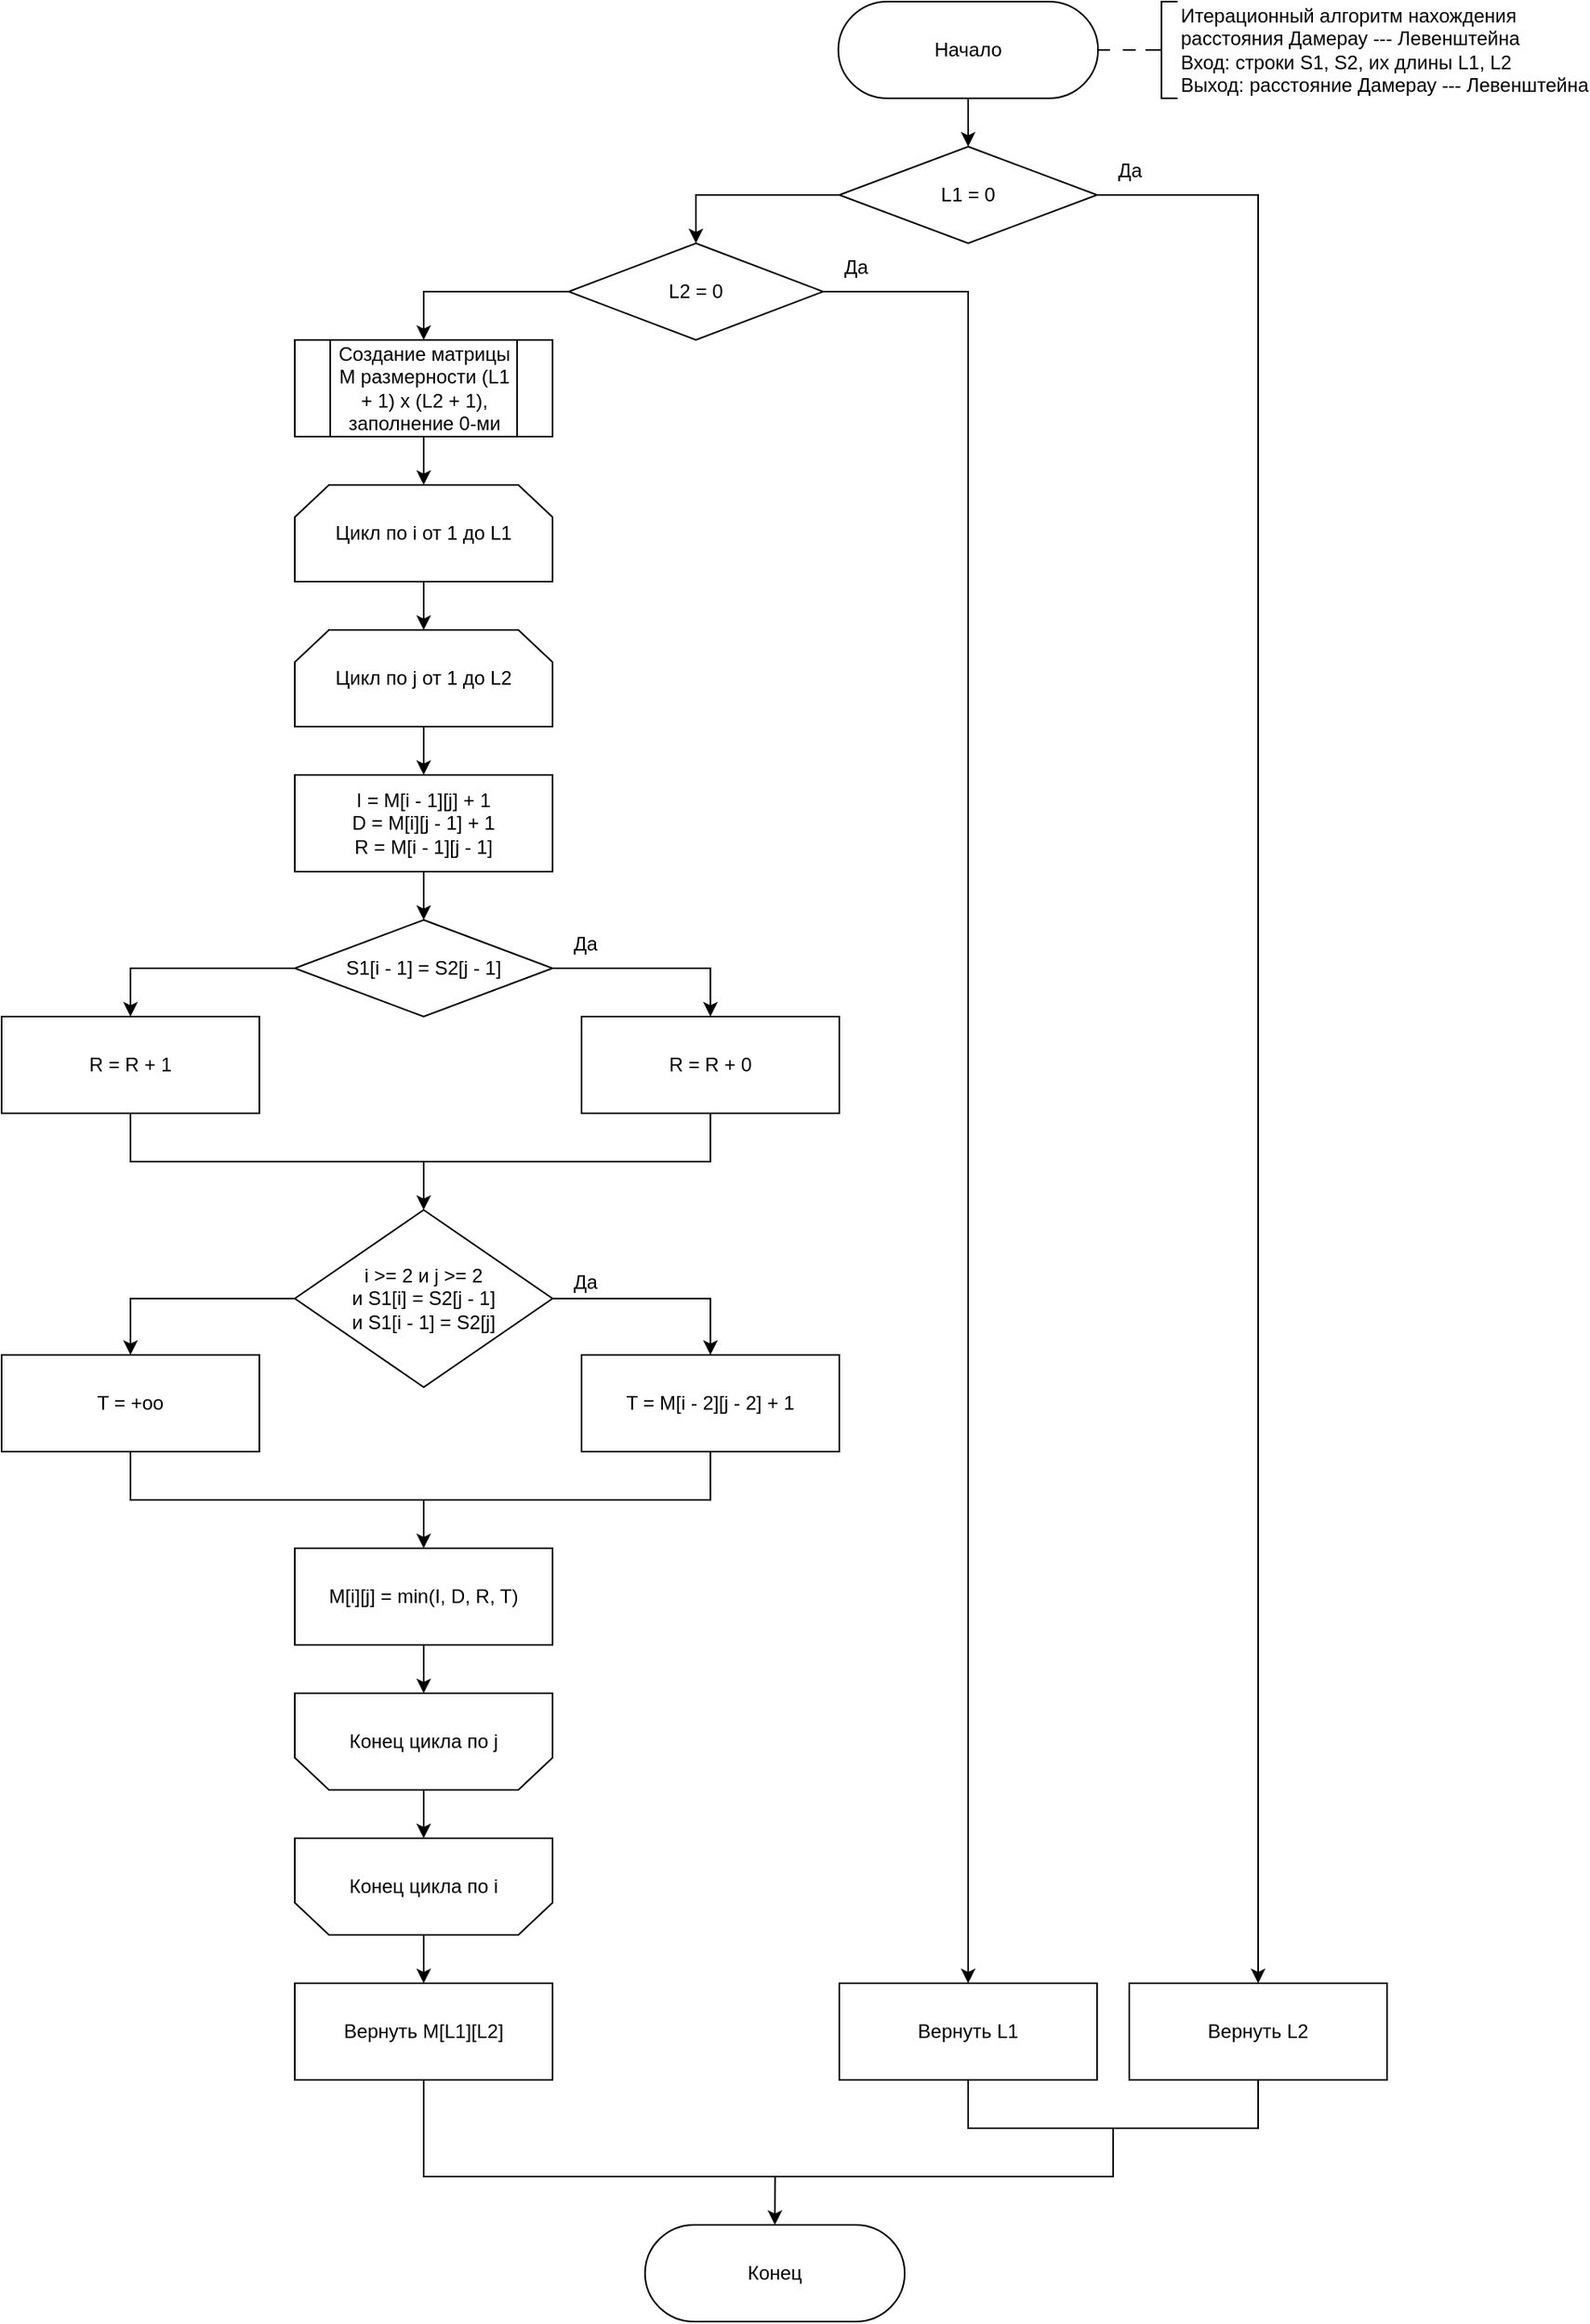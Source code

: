 <mxfile version="22.0.8" type="device">
  <diagram name="Page-1" id="McOyaflFIrJDnLQmRnze">
    <mxGraphModel dx="1698" dy="573" grid="1" gridSize="10" guides="1" tooltips="1" connect="1" arrows="1" fold="1" page="1" pageScale="1" pageWidth="1169" pageHeight="827" math="0" shadow="0">
      <root>
        <mxCell id="0" />
        <mxCell id="1" parent="0" />
        <mxCell id="lqg61-BfaeUqhFLoE9ZI-1" value="Начало" style="html=1;shape=stencil(xVVNb4MwDP01HJmAaFV7nFh37GWTdnapgaghQU7Wj3+/0IAGAzqayyQO+D3yXuzYJGCpLqHGIIkkVBiw1yBJPpAqLsEosoFlSgevIheeXbhZuxB0jZlx2AmIw16gY7QhdcQzP5hWgcsSiZuGZdsgerHfNA9LMyWlFeFK6gHT460YcGnXRhcnFj09O5trG7uotg4VGqQB+pPczgFB8ubtFC9zevdwGmbU+f7l9Pm4U+zntPWpXvzbLF5YwZ1HYhN2683CA/Oy69Qfz86rmCO7xdnN2LHUInMDyNI9ZMeC1Jc8TG6yhma4R0RHV+qEs+19L/1OQHDZE+j+OY8oAGX2hVoF1q6h6zC+hHDhOiRloKnCQF8AFRhanTAXUAwofUase3B79NPbXXlkHHko/GPGHiecCaXxzhhYfNRkN3SmM1maK8I7LZtzIdzVNDcNI4Eb6i7KG/AN);whiteSpace=wrap;" vertex="1" parent="1">
          <mxGeometry x="150" y="190" width="100" height="60" as="geometry" />
        </mxCell>
        <mxCell id="lqg61-BfaeUqhFLoE9ZI-2" style="edgeStyle=orthogonalEdgeStyle;rounded=0;orthogonalLoop=1;jettySize=auto;html=1;exitX=1;exitY=0.5;exitDx=0;exitDy=0;exitPerimeter=0;entryX=0.5;entryY=0;entryDx=0;entryDy=0;" edge="1" parent="1" source="lqg61-BfaeUqhFLoE9ZI-3" target="lqg61-BfaeUqhFLoE9ZI-9">
          <mxGeometry relative="1" as="geometry" />
        </mxCell>
        <mxCell id="lqg61-BfaeUqhFLoE9ZI-3" value="L1 = 0" style="html=1;shape=mxgraph.flowchart.decision;whiteSpace=wrap;" vertex="1" parent="1">
          <mxGeometry x="120" y="280" width="160" height="60" as="geometry" />
        </mxCell>
        <mxCell id="lqg61-BfaeUqhFLoE9ZI-4" style="edgeStyle=orthogonalEdgeStyle;rounded=0;orthogonalLoop=1;jettySize=auto;html=1;exitX=1;exitY=0.5;exitDx=0;exitDy=0;exitPerimeter=0;entryX=0.5;entryY=0;entryDx=0;entryDy=0;" edge="1" parent="1" source="lqg61-BfaeUqhFLoE9ZI-6" target="lqg61-BfaeUqhFLoE9ZI-11">
          <mxGeometry relative="1" as="geometry" />
        </mxCell>
        <mxCell id="lqg61-BfaeUqhFLoE9ZI-5" style="edgeStyle=orthogonalEdgeStyle;rounded=0;orthogonalLoop=1;jettySize=auto;html=1;exitX=0;exitY=0.5;exitDx=0;exitDy=0;exitPerimeter=0;entryX=0.5;entryY=0;entryDx=0;entryDy=0;" edge="1" parent="1" source="lqg61-BfaeUqhFLoE9ZI-6" target="lqg61-BfaeUqhFLoE9ZI-12">
          <mxGeometry relative="1" as="geometry" />
        </mxCell>
        <mxCell id="lqg61-BfaeUqhFLoE9ZI-6" value="L2 = 0" style="html=1;shape=mxgraph.flowchart.decision;whiteSpace=wrap;" vertex="1" parent="1">
          <mxGeometry x="-48" y="340" width="158" height="60" as="geometry" />
        </mxCell>
        <mxCell id="lqg61-BfaeUqhFLoE9ZI-7" style="edgeStyle=orthogonalEdgeStyle;rounded=0;orthogonalLoop=1;jettySize=auto;html=1;exitX=0;exitY=0.5;exitDx=0;exitDy=0;exitPerimeter=0;entryX=0.5;entryY=0;entryDx=0;entryDy=0;entryPerimeter=0;" edge="1" parent="1" source="lqg61-BfaeUqhFLoE9ZI-3" target="lqg61-BfaeUqhFLoE9ZI-6">
          <mxGeometry relative="1" as="geometry" />
        </mxCell>
        <mxCell id="lqg61-BfaeUqhFLoE9ZI-8" style="edgeStyle=orthogonalEdgeStyle;rounded=0;orthogonalLoop=1;jettySize=auto;html=1;exitX=0.5;exitY=1;exitDx=0;exitDy=0;exitPerimeter=0;entryX=0.5;entryY=0;entryDx=0;entryDy=0;entryPerimeter=0;" edge="1" parent="1" source="lqg61-BfaeUqhFLoE9ZI-1" target="lqg61-BfaeUqhFLoE9ZI-3">
          <mxGeometry relative="1" as="geometry" />
        </mxCell>
        <mxCell id="lqg61-BfaeUqhFLoE9ZI-9" value="Вернуть L2" style="rounded=1;whiteSpace=wrap;html=1;absoluteArcSize=1;arcSize=0;" vertex="1" parent="1">
          <mxGeometry x="300" y="1420" width="160" height="60" as="geometry" />
        </mxCell>
        <mxCell id="lqg61-BfaeUqhFLoE9ZI-10" style="edgeStyle=orthogonalEdgeStyle;rounded=0;orthogonalLoop=1;jettySize=auto;html=1;exitX=0.5;exitY=1;exitDx=0;exitDy=0;entryX=0.5;entryY=1;entryDx=0;entryDy=0;endArrow=none;endFill=0;" edge="1" parent="1" source="lqg61-BfaeUqhFLoE9ZI-11" target="lqg61-BfaeUqhFLoE9ZI-9">
          <mxGeometry relative="1" as="geometry">
            <Array as="points">
              <mxPoint x="200" y="1510" />
              <mxPoint x="380" y="1510" />
            </Array>
          </mxGeometry>
        </mxCell>
        <mxCell id="lqg61-BfaeUqhFLoE9ZI-11" value="Вернуть L1" style="rounded=1;whiteSpace=wrap;html=1;absoluteArcSize=1;arcSize=0;" vertex="1" parent="1">
          <mxGeometry x="120" y="1420" width="160" height="60" as="geometry" />
        </mxCell>
        <mxCell id="lqg61-BfaeUqhFLoE9ZI-12" value="Создание матрицы M размерности (L1 + 1) x (L2 + 1), заполнение 0-ми" style="html=1;shape=process;whiteSpace=wrap;rounded=1;size=0.14;arcSize=0;" vertex="1" parent="1">
          <mxGeometry x="-218" y="400" width="160" height="60" as="geometry" />
        </mxCell>
        <mxCell id="lqg61-BfaeUqhFLoE9ZI-13" value="Цикл по i от 1 до L1" style="html=1;shape=stencil(rZVNb4MwDIZ/Ta5VIFoFxynrTlUvPeycUndEhQQF1o9/vxQXjc+OWpU44NfwPtjYChOyTFUBLORG5cDEBwvDtbWFF9Y615UP/W2KiSXH8IxhHGGoygKSCrWTclrtMsBMWTl7hLPeV3cHbVJw6CpWjL/7Z26XkIk1xptoa8pOppX3Zkob/y6/oBlfvCHmeo8xKjwhhwpcR/0rb4MCCz/JpGAeaUsgdStquP+Rvp4nBTTSitK9PiuYCdsQ6uILHvZwcTSTtyXxYmp1pF42W0eoboInpFemFlDInUqO387+mP3oVxbqttyDRJPO7QlaQyfGNna8AY1Dpk3LIRrd+Wcceg18gcWSYMFf7EApg/I3ksyW8GBovT6YiFqdGCMhD9bBg/k66CzDc2RqdAcGtYrnWi38Ag==);whiteSpace=wrap;" vertex="1" parent="1">
          <mxGeometry x="-218" y="490" width="160" height="60" as="geometry" />
        </mxCell>
        <mxCell id="lqg61-BfaeUqhFLoE9ZI-14" style="edgeStyle=orthogonalEdgeStyle;rounded=0;orthogonalLoop=1;jettySize=auto;html=1;exitX=0.5;exitY=1;exitDx=0;exitDy=0;exitPerimeter=0;entryX=0.5;entryY=0;entryDx=0;entryDy=0;" edge="1" parent="1" source="lqg61-BfaeUqhFLoE9ZI-15" target="lqg61-BfaeUqhFLoE9ZI-16">
          <mxGeometry relative="1" as="geometry" />
        </mxCell>
        <mxCell id="lqg61-BfaeUqhFLoE9ZI-15" value="Цикл по j от 1 до L2" style="html=1;shape=stencil(rZVNb4MwDIZ/Ta5VIFoFxynrTlUvPeycUndEhQQF1o9/vxQXjc+OWpU44NfwPtjYChOyTFUBLORG5cDEBwvDtbWFF9Y615UP/W2KiSXH8IxhHGGoygKSCrWTclrtMsBMWTl7hLPeV3cHbVJw6CpWjL/7Z26XkIk1xptoa8pOppX3Zkob/y6/oBlfvCHmeo8xKjwhhwpcR/0rb4MCCz/JpGAeaUsgdStquP+Rvp4nBTTSitK9PiuYCdsQ6uILHvZwcTSTtyXxYmp1pF42W0eoboInpFemFlDInUqO387+mP3oVxbqttyDRJPO7QlaQyfGNna8AY1Dpk3LIRrd+Wcceg18gcWSYMFf7EApg/I3ksyW8GBovT6YiFqdGCMhD9bBg/k66CzDc2RqdAcGtYrnWi38Ag==);whiteSpace=wrap;" vertex="1" parent="1">
          <mxGeometry x="-218" y="580" width="160" height="60" as="geometry" />
        </mxCell>
        <mxCell id="lqg61-BfaeUqhFLoE9ZI-16" value="I = M[i - 1][j] + 1&lt;br&gt;D = M[i][j - 1] + 1&lt;br&gt;R = M[i - 1][j - 1]" style="rounded=1;whiteSpace=wrap;html=1;absoluteArcSize=1;arcSize=0;" vertex="1" parent="1">
          <mxGeometry x="-218" y="670" width="160" height="60" as="geometry" />
        </mxCell>
        <mxCell id="lqg61-BfaeUqhFLoE9ZI-17" style="edgeStyle=orthogonalEdgeStyle;rounded=0;orthogonalLoop=1;jettySize=auto;html=1;exitX=0;exitY=0.5;exitDx=0;exitDy=0;exitPerimeter=0;entryX=0.5;entryY=0;entryDx=0;entryDy=0;" edge="1" parent="1" source="lqg61-BfaeUqhFLoE9ZI-19" target="lqg61-BfaeUqhFLoE9ZI-21">
          <mxGeometry relative="1" as="geometry" />
        </mxCell>
        <mxCell id="lqg61-BfaeUqhFLoE9ZI-18" style="edgeStyle=orthogonalEdgeStyle;rounded=0;orthogonalLoop=1;jettySize=auto;html=1;exitX=1;exitY=0.5;exitDx=0;exitDy=0;exitPerimeter=0;entryX=0.5;entryY=0;entryDx=0;entryDy=0;" edge="1" parent="1" source="lqg61-BfaeUqhFLoE9ZI-19" target="lqg61-BfaeUqhFLoE9ZI-22">
          <mxGeometry relative="1" as="geometry" />
        </mxCell>
        <mxCell id="lqg61-BfaeUqhFLoE9ZI-19" value="S1[i - 1] = S2[j - 1]" style="html=1;shape=mxgraph.flowchart.decision;whiteSpace=wrap;" vertex="1" parent="1">
          <mxGeometry x="-218" y="760" width="160" height="60" as="geometry" />
        </mxCell>
        <mxCell id="lqg61-BfaeUqhFLoE9ZI-20" style="edgeStyle=orthogonalEdgeStyle;rounded=0;orthogonalLoop=1;jettySize=auto;html=1;exitX=0.5;exitY=1;exitDx=0;exitDy=0;entryX=0.5;entryY=1;entryDx=0;entryDy=0;endArrow=none;endFill=0;" edge="1" parent="1" source="lqg61-BfaeUqhFLoE9ZI-21" target="lqg61-BfaeUqhFLoE9ZI-22">
          <mxGeometry relative="1" as="geometry">
            <Array as="points">
              <mxPoint x="-320" y="910" />
              <mxPoint x="40" y="910" />
            </Array>
          </mxGeometry>
        </mxCell>
        <mxCell id="lqg61-BfaeUqhFLoE9ZI-21" value="R = R + 1" style="rounded=1;whiteSpace=wrap;html=1;absoluteArcSize=1;arcSize=0;" vertex="1" parent="1">
          <mxGeometry x="-400" y="820" width="160" height="60" as="geometry" />
        </mxCell>
        <mxCell id="lqg61-BfaeUqhFLoE9ZI-22" value="R = R + 0" style="rounded=1;whiteSpace=wrap;html=1;absoluteArcSize=1;arcSize=0;" vertex="1" parent="1">
          <mxGeometry x="-40" y="820" width="160" height="60" as="geometry" />
        </mxCell>
        <mxCell id="lqg61-BfaeUqhFLoE9ZI-45" style="edgeStyle=orthogonalEdgeStyle;rounded=0;orthogonalLoop=1;jettySize=auto;html=1;exitX=0.5;exitY=0;exitDx=0;exitDy=0;startArrow=classic;startFill=1;endArrow=none;endFill=0;" edge="1" parent="1" source="lqg61-BfaeUqhFLoE9ZI-24">
          <mxGeometry relative="1" as="geometry">
            <mxPoint x="-138" y="1120" as="targetPoint" />
          </mxGeometry>
        </mxCell>
        <mxCell id="lqg61-BfaeUqhFLoE9ZI-24" value="M[i][j] = min(I, D, R, T)" style="rounded=1;whiteSpace=wrap;html=1;absoluteArcSize=1;arcSize=0;" vertex="1" parent="1">
          <mxGeometry x="-218" y="1150" width="160" height="60" as="geometry" />
        </mxCell>
        <mxCell id="lqg61-BfaeUqhFLoE9ZI-25" style="edgeStyle=orthogonalEdgeStyle;rounded=0;orthogonalLoop=1;jettySize=auto;html=1;exitX=0.5;exitY=0;exitDx=0;exitDy=0;exitPerimeter=0;endArrow=none;endFill=0;startArrow=classic;startFill=1;" edge="1" parent="1" source="lqg61-BfaeUqhFLoE9ZI-27">
          <mxGeometry relative="1" as="geometry">
            <mxPoint x="79.87" y="1570" as="targetPoint" />
          </mxGeometry>
        </mxCell>
        <mxCell id="lqg61-BfaeUqhFLoE9ZI-47" style="edgeStyle=orthogonalEdgeStyle;rounded=0;orthogonalLoop=1;jettySize=auto;html=1;exitX=0.5;exitY=0;exitDx=0;exitDy=0;exitPerimeter=0;startArrow=classic;startFill=1;endArrow=none;endFill=0;" edge="1" parent="1" source="lqg61-BfaeUqhFLoE9ZI-27">
          <mxGeometry relative="1" as="geometry">
            <mxPoint x="80.167" y="1540" as="targetPoint" />
          </mxGeometry>
        </mxCell>
        <mxCell id="lqg61-BfaeUqhFLoE9ZI-27" value="Конец" style="html=1;shape=stencil(xVVNb4MwDP01HJmAaFV7nFh37GWTdnapgaghQU7Wj3+/0IAGAzqayyQO+D3yXuzYJGCpLqHGIIkkVBiw1yBJPpAqLsEosoFlSgevIheeXbhZuxB0jZlx2AmIw16gY7QhdcQzP5hWgcsSiZuGZdsgerHfNA9LMyWlFeFK6gHT460YcGnXRhcnFj09O5trG7uotg4VGqQB+pPczgFB8ubtFC9zevdwGmbU+f7l9Pm4U+zntPWpXvzbLF5YwZ1HYhN2683CA/Oy69Qfz86rmCO7xdnN2LHUInMDyNI9ZMeC1Jc8TG6yhma4R0RHV+qEs+19L/1OQHDZE+j+OY8oAGX2hVoF1q6h6zC+hHDhOiRloKnCQF8AFRhanTAXUAwofUase3B79NPbXXlkHHko/GPGHiecCaXxzhhYfNRkN3SmM1maK8I7LZtzIdzVNDcNI4Eb6i7KG/AN);whiteSpace=wrap;" vertex="1" parent="1">
          <mxGeometry x="30" y="1570" width="100" height="60" as="geometry" />
        </mxCell>
        <mxCell id="lqg61-BfaeUqhFLoE9ZI-28" value="Конец цикла по j" style="html=1;shape=stencil(rZVNb4MwDIZ/Ta5VIFoFxynrTlUvPeycUndEhQQF1o9/vxQXjc+OWpU44NfwPtjYChOyTFUBLORG5cDEBwvDtbWFF9Y615UP/W2KiSXH8IxhHGGoygKSCrWTclrtMsBMWTl7hLPeV3cHbVJw6CpWjL/7Z26XkIk1xptoa8pOppX3Zkob/y6/oBlfvCHmeo8xKjwhhwpcR/0rb4MCCz/JpGAeaUsgdStquP+Rvp4nBTTSitK9PiuYCdsQ6uILHvZwcTSTtyXxYmp1pF42W0eoboInpFemFlDInUqO387+mP3oVxbqttyDRJPO7QlaQyfGNna8AY1Dpk3LIRrd+Wcceg18gcWSYMFf7EApg/I3ksyW8GBovT6YiFqdGCMhD9bBg/k66CzDc2RqdAcGtYrnWi38Ag==);whiteSpace=wrap;flipV=1;" vertex="1" parent="1">
          <mxGeometry x="-218" y="1240" width="160" height="60" as="geometry" />
        </mxCell>
        <mxCell id="lqg61-BfaeUqhFLoE9ZI-29" style="edgeStyle=orthogonalEdgeStyle;rounded=0;orthogonalLoop=1;jettySize=auto;html=1;exitX=0.5;exitY=0;exitDx=0;exitDy=0;exitPerimeter=0;entryX=0.5;entryY=0;entryDx=0;entryDy=0;" edge="1" parent="1" source="lqg61-BfaeUqhFLoE9ZI-30" target="lqg61-BfaeUqhFLoE9ZI-32">
          <mxGeometry relative="1" as="geometry" />
        </mxCell>
        <mxCell id="lqg61-BfaeUqhFLoE9ZI-30" value="Конец цикла по i" style="html=1;shape=stencil(rZVNb4MwDIZ/Ta5VIFoFxynrTlUvPeycUndEhQQF1o9/vxQXjc+OWpU44NfwPtjYChOyTFUBLORG5cDEBwvDtbWFF9Y615UP/W2KiSXH8IxhHGGoygKSCrWTclrtMsBMWTl7hLPeV3cHbVJw6CpWjL/7Z26XkIk1xptoa8pOppX3Zkob/y6/oBlfvCHmeo8xKjwhhwpcR/0rb4MCCz/JpGAeaUsgdStquP+Rvp4nBTTSitK9PiuYCdsQ6uILHvZwcTSTtyXxYmp1pF42W0eoboInpFemFlDInUqO387+mP3oVxbqttyDRJPO7QlaQyfGNna8AY1Dpk3LIRrd+Wcceg18gcWSYMFf7EApg/I3ksyW8GBovT6YiFqdGCMhD9bBg/k66CzDc2RqdAcGtYrnWi38Ag==);whiteSpace=wrap;flipV=1;" vertex="1" parent="1">
          <mxGeometry x="-218" y="1330" width="160" height="60" as="geometry" />
        </mxCell>
        <mxCell id="lqg61-BfaeUqhFLoE9ZI-48" style="edgeStyle=orthogonalEdgeStyle;rounded=0;orthogonalLoop=1;jettySize=auto;html=1;exitX=0.5;exitY=1;exitDx=0;exitDy=0;endArrow=none;endFill=0;" edge="1" parent="1" source="lqg61-BfaeUqhFLoE9ZI-32">
          <mxGeometry relative="1" as="geometry">
            <mxPoint x="290" y="1510" as="targetPoint" />
            <Array as="points">
              <mxPoint x="-138" y="1540" />
              <mxPoint x="290" y="1540" />
            </Array>
          </mxGeometry>
        </mxCell>
        <mxCell id="lqg61-BfaeUqhFLoE9ZI-32" value="Вернуть M[L1][L2]" style="rounded=1;whiteSpace=wrap;html=1;absoluteArcSize=1;arcSize=0;" vertex="1" parent="1">
          <mxGeometry x="-218" y="1420" width="160" height="60" as="geometry" />
        </mxCell>
        <mxCell id="lqg61-BfaeUqhFLoE9ZI-33" style="edgeStyle=orthogonalEdgeStyle;rounded=0;orthogonalLoop=1;jettySize=auto;html=1;exitX=0.5;exitY=1;exitDx=0;exitDy=0;entryX=0.5;entryY=0;entryDx=0;entryDy=0;entryPerimeter=0;" edge="1" parent="1" source="lqg61-BfaeUqhFLoE9ZI-12" target="lqg61-BfaeUqhFLoE9ZI-13">
          <mxGeometry relative="1" as="geometry" />
        </mxCell>
        <mxCell id="lqg61-BfaeUqhFLoE9ZI-34" style="edgeStyle=orthogonalEdgeStyle;rounded=0;orthogonalLoop=1;jettySize=auto;html=1;exitX=0.5;exitY=1;exitDx=0;exitDy=0;exitPerimeter=0;entryX=0.5;entryY=0;entryDx=0;entryDy=0;entryPerimeter=0;" edge="1" parent="1" source="lqg61-BfaeUqhFLoE9ZI-13" target="lqg61-BfaeUqhFLoE9ZI-15">
          <mxGeometry relative="1" as="geometry" />
        </mxCell>
        <mxCell id="lqg61-BfaeUqhFLoE9ZI-35" style="edgeStyle=orthogonalEdgeStyle;rounded=0;orthogonalLoop=1;jettySize=auto;html=1;exitX=0.5;exitY=1;exitDx=0;exitDy=0;entryX=0.5;entryY=0;entryDx=0;entryDy=0;entryPerimeter=0;" edge="1" parent="1" source="lqg61-BfaeUqhFLoE9ZI-16" target="lqg61-BfaeUqhFLoE9ZI-19">
          <mxGeometry relative="1" as="geometry" />
        </mxCell>
        <mxCell id="lqg61-BfaeUqhFLoE9ZI-36" style="edgeStyle=orthogonalEdgeStyle;rounded=0;orthogonalLoop=1;jettySize=auto;html=1;exitX=0.5;exitY=1;exitDx=0;exitDy=0;entryX=0.5;entryY=1;entryDx=0;entryDy=0;entryPerimeter=0;" edge="1" parent="1" source="lqg61-BfaeUqhFLoE9ZI-24" target="lqg61-BfaeUqhFLoE9ZI-28">
          <mxGeometry relative="1" as="geometry" />
        </mxCell>
        <mxCell id="lqg61-BfaeUqhFLoE9ZI-37" style="edgeStyle=orthogonalEdgeStyle;rounded=0;orthogonalLoop=1;jettySize=auto;html=1;exitX=0.5;exitY=0;exitDx=0;exitDy=0;exitPerimeter=0;entryX=0.5;entryY=1;entryDx=0;entryDy=0;entryPerimeter=0;" edge="1" parent="1" source="lqg61-BfaeUqhFLoE9ZI-28" target="lqg61-BfaeUqhFLoE9ZI-30">
          <mxGeometry relative="1" as="geometry" />
        </mxCell>
        <mxCell id="lqg61-BfaeUqhFLoE9ZI-41" style="edgeStyle=orthogonalEdgeStyle;rounded=0;orthogonalLoop=1;jettySize=auto;html=1;exitX=0;exitY=0.5;exitDx=0;exitDy=0;exitPerimeter=0;entryX=0.5;entryY=0;entryDx=0;entryDy=0;" edge="1" parent="1" source="lqg61-BfaeUqhFLoE9ZI-38" target="lqg61-BfaeUqhFLoE9ZI-39">
          <mxGeometry relative="1" as="geometry" />
        </mxCell>
        <mxCell id="lqg61-BfaeUqhFLoE9ZI-42" style="edgeStyle=orthogonalEdgeStyle;rounded=0;orthogonalLoop=1;jettySize=auto;html=1;exitX=1;exitY=0.5;exitDx=0;exitDy=0;exitPerimeter=0;entryX=0.5;entryY=0;entryDx=0;entryDy=0;" edge="1" parent="1" source="lqg61-BfaeUqhFLoE9ZI-38" target="lqg61-BfaeUqhFLoE9ZI-40">
          <mxGeometry relative="1" as="geometry" />
        </mxCell>
        <mxCell id="lqg61-BfaeUqhFLoE9ZI-44" style="edgeStyle=orthogonalEdgeStyle;rounded=0;orthogonalLoop=1;jettySize=auto;html=1;exitX=0.5;exitY=0;exitDx=0;exitDy=0;exitPerimeter=0;startArrow=classic;startFill=1;endArrow=none;endFill=0;" edge="1" parent="1" source="lqg61-BfaeUqhFLoE9ZI-38">
          <mxGeometry relative="1" as="geometry">
            <mxPoint x="-138" y="910" as="targetPoint" />
          </mxGeometry>
        </mxCell>
        <mxCell id="lqg61-BfaeUqhFLoE9ZI-38" value="i &amp;gt;= 2 и j &amp;gt;= 2&lt;br&gt;и S1[i] = S2[j - 1]&lt;br&gt;и S1[i - 1] = S2[j]" style="html=1;shape=mxgraph.flowchart.decision;whiteSpace=wrap;" vertex="1" parent="1">
          <mxGeometry x="-218" y="940" width="160" height="110" as="geometry" />
        </mxCell>
        <mxCell id="lqg61-BfaeUqhFLoE9ZI-43" style="edgeStyle=orthogonalEdgeStyle;rounded=0;orthogonalLoop=1;jettySize=auto;html=1;exitX=0.5;exitY=1;exitDx=0;exitDy=0;entryX=0.5;entryY=1;entryDx=0;entryDy=0;endArrow=none;endFill=0;" edge="1" parent="1" source="lqg61-BfaeUqhFLoE9ZI-39" target="lqg61-BfaeUqhFLoE9ZI-40">
          <mxGeometry relative="1" as="geometry">
            <Array as="points">
              <mxPoint x="-320" y="1120" />
              <mxPoint x="40" y="1120" />
            </Array>
          </mxGeometry>
        </mxCell>
        <mxCell id="lqg61-BfaeUqhFLoE9ZI-39" value="T = +oo" style="rounded=1;whiteSpace=wrap;html=1;absoluteArcSize=1;arcSize=0;" vertex="1" parent="1">
          <mxGeometry x="-400" y="1030" width="160" height="60" as="geometry" />
        </mxCell>
        <mxCell id="lqg61-BfaeUqhFLoE9ZI-40" value="T = M[i - 2][j - 2] + 1" style="rounded=1;whiteSpace=wrap;html=1;absoluteArcSize=1;arcSize=0;" vertex="1" parent="1">
          <mxGeometry x="-40" y="1030" width="160" height="60" as="geometry" />
        </mxCell>
        <mxCell id="lqg61-BfaeUqhFLoE9ZI-49" style="edgeStyle=orthogonalEdgeStyle;rounded=0;orthogonalLoop=1;jettySize=auto;html=1;endArrow=none;endFill=0;dashed=1;dashPattern=8 8;" edge="1" parent="1">
          <mxGeometry relative="1" as="geometry">
            <mxPoint x="310" y="220" as="targetPoint" />
            <mxPoint x="280" y="220" as="sourcePoint" />
          </mxGeometry>
        </mxCell>
        <mxCell id="lqg61-BfaeUqhFLoE9ZI-50" value="Итерационный алгоритм нахождения&lt;br&gt;расстояния Дамерау --- Левенштейна&lt;br&gt;Вход: строки S1, S2, их длины L1, L2&lt;br&gt;Выход: расстояние Дамерау --- Левенштейна" style="html=1;shape=mxgraph.flowchart.annotation_2;align=left;labelPosition=right;pointerEvents=1;" vertex="1" parent="1">
          <mxGeometry x="310.0" y="190" width="20" height="60" as="geometry" />
        </mxCell>
        <mxCell id="lqg61-BfaeUqhFLoE9ZI-51" value="Да" style="text;html=1;align=center;verticalAlign=middle;resizable=0;points=[];autosize=1;strokeColor=none;fillColor=none;" vertex="1" parent="1">
          <mxGeometry x="280" y="280" width="40" height="30" as="geometry" />
        </mxCell>
        <mxCell id="lqg61-BfaeUqhFLoE9ZI-52" value="Да" style="text;html=1;align=center;verticalAlign=middle;resizable=0;points=[];autosize=1;strokeColor=none;fillColor=none;" vertex="1" parent="1">
          <mxGeometry x="110" y="340" width="40" height="30" as="geometry" />
        </mxCell>
        <mxCell id="lqg61-BfaeUqhFLoE9ZI-53" value="Да" style="text;html=1;align=center;verticalAlign=middle;resizable=0;points=[];autosize=1;strokeColor=none;fillColor=none;" vertex="1" parent="1">
          <mxGeometry x="-58" y="760" width="40" height="30" as="geometry" />
        </mxCell>
        <mxCell id="lqg61-BfaeUqhFLoE9ZI-54" value="Да" style="text;html=1;align=center;verticalAlign=middle;resizable=0;points=[];autosize=1;strokeColor=none;fillColor=none;" vertex="1" parent="1">
          <mxGeometry x="-58" y="970" width="40" height="30" as="geometry" />
        </mxCell>
      </root>
    </mxGraphModel>
  </diagram>
</mxfile>
